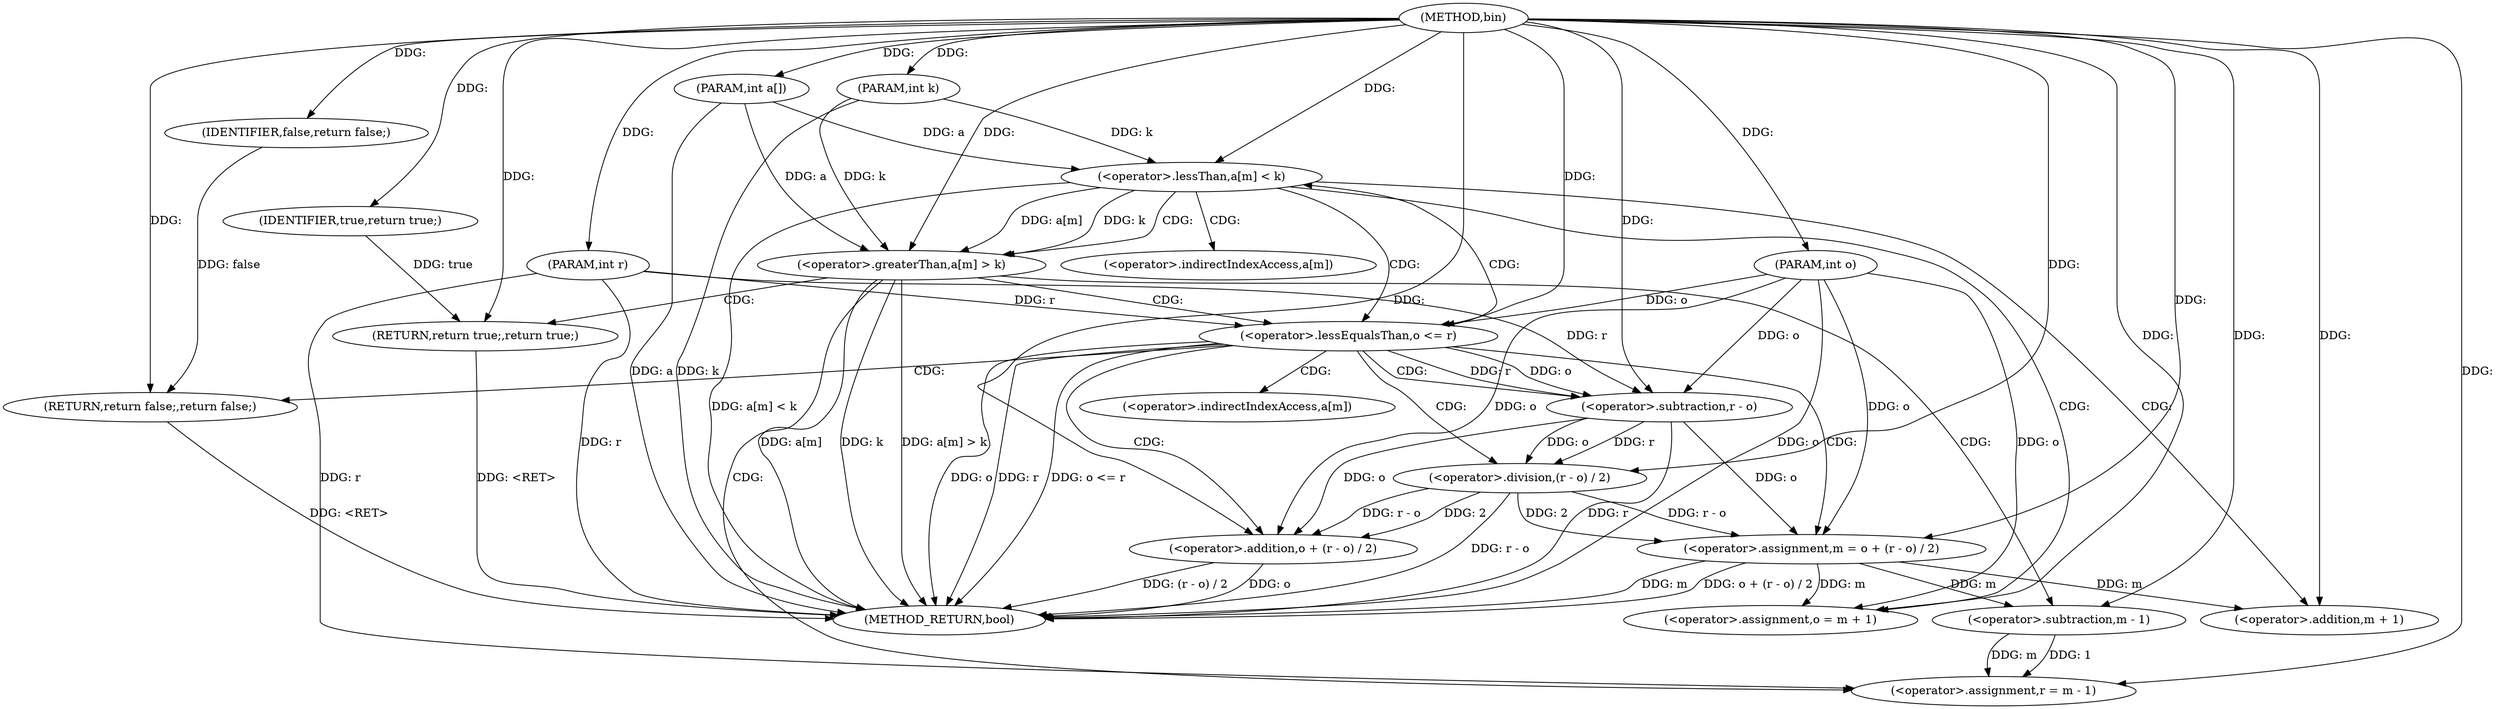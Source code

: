 digraph "bin" {  
"1000108" [label = "(METHOD,bin)" ]
"1000160" [label = "(METHOD_RETURN,bool)" ]
"1000109" [label = "(PARAM,int a[])" ]
"1000110" [label = "(PARAM,int o)" ]
"1000111" [label = "(PARAM,int r)" ]
"1000112" [label = "(PARAM,int k)" ]
"1000158" [label = "(RETURN,return false;,return false;)" ]
"1000115" [label = "(<operator>.lessEqualsThan,o <= r)" ]
"1000159" [label = "(IDENTIFIER,false,return false;)" ]
"1000120" [label = "(<operator>.assignment,m = o + (r - o) / 2)" ]
"1000130" [label = "(<operator>.lessThan,a[m] < k)" ]
"1000122" [label = "(<operator>.addition,o + (r - o) / 2)" ]
"1000136" [label = "(<operator>.assignment,o = m + 1)" ]
"1000124" [label = "(<operator>.division,(r - o) / 2)" ]
"1000143" [label = "(<operator>.greaterThan,a[m] > k)" ]
"1000125" [label = "(<operator>.subtraction,r - o)" ]
"1000138" [label = "(<operator>.addition,m + 1)" ]
"1000149" [label = "(<operator>.assignment,r = m - 1)" ]
"1000156" [label = "(RETURN,return true;,return true;)" ]
"1000151" [label = "(<operator>.subtraction,m - 1)" ]
"1000157" [label = "(IDENTIFIER,true,return true;)" ]
"1000131" [label = "(<operator>.indirectIndexAccess,a[m])" ]
"1000144" [label = "(<operator>.indirectIndexAccess,a[m])" ]
  "1000158" -> "1000160"  [ label = "DDG: <RET>"] 
  "1000109" -> "1000160"  [ label = "DDG: a"] 
  "1000110" -> "1000160"  [ label = "DDG: o"] 
  "1000111" -> "1000160"  [ label = "DDG: r"] 
  "1000112" -> "1000160"  [ label = "DDG: k"] 
  "1000115" -> "1000160"  [ label = "DDG: o"] 
  "1000115" -> "1000160"  [ label = "DDG: r"] 
  "1000115" -> "1000160"  [ label = "DDG: o <= r"] 
  "1000120" -> "1000160"  [ label = "DDG: m"] 
  "1000122" -> "1000160"  [ label = "DDG: o"] 
  "1000125" -> "1000160"  [ label = "DDG: r"] 
  "1000124" -> "1000160"  [ label = "DDG: r - o"] 
  "1000122" -> "1000160"  [ label = "DDG: (r - o) / 2"] 
  "1000120" -> "1000160"  [ label = "DDG: o + (r - o) / 2"] 
  "1000130" -> "1000160"  [ label = "DDG: a[m] < k"] 
  "1000143" -> "1000160"  [ label = "DDG: a[m]"] 
  "1000143" -> "1000160"  [ label = "DDG: k"] 
  "1000143" -> "1000160"  [ label = "DDG: a[m] > k"] 
  "1000156" -> "1000160"  [ label = "DDG: <RET>"] 
  "1000108" -> "1000109"  [ label = "DDG: "] 
  "1000108" -> "1000110"  [ label = "DDG: "] 
  "1000108" -> "1000111"  [ label = "DDG: "] 
  "1000108" -> "1000112"  [ label = "DDG: "] 
  "1000159" -> "1000158"  [ label = "DDG: false"] 
  "1000108" -> "1000158"  [ label = "DDG: "] 
  "1000108" -> "1000159"  [ label = "DDG: "] 
  "1000110" -> "1000115"  [ label = "DDG: o"] 
  "1000108" -> "1000115"  [ label = "DDG: "] 
  "1000111" -> "1000115"  [ label = "DDG: r"] 
  "1000125" -> "1000120"  [ label = "DDG: o"] 
  "1000110" -> "1000120"  [ label = "DDG: o"] 
  "1000108" -> "1000120"  [ label = "DDG: "] 
  "1000124" -> "1000120"  [ label = "DDG: 2"] 
  "1000124" -> "1000120"  [ label = "DDG: r - o"] 
  "1000125" -> "1000122"  [ label = "DDG: o"] 
  "1000110" -> "1000122"  [ label = "DDG: o"] 
  "1000108" -> "1000122"  [ label = "DDG: "] 
  "1000124" -> "1000122"  [ label = "DDG: 2"] 
  "1000124" -> "1000122"  [ label = "DDG: r - o"] 
  "1000109" -> "1000130"  [ label = "DDG: a"] 
  "1000112" -> "1000130"  [ label = "DDG: k"] 
  "1000108" -> "1000130"  [ label = "DDG: "] 
  "1000120" -> "1000136"  [ label = "DDG: m"] 
  "1000108" -> "1000136"  [ label = "DDG: "] 
  "1000125" -> "1000124"  [ label = "DDG: o"] 
  "1000125" -> "1000124"  [ label = "DDG: r"] 
  "1000108" -> "1000124"  [ label = "DDG: "] 
  "1000110" -> "1000136"  [ label = "DDG: o"] 
  "1000115" -> "1000125"  [ label = "DDG: r"] 
  "1000111" -> "1000125"  [ label = "DDG: r"] 
  "1000108" -> "1000125"  [ label = "DDG: "] 
  "1000115" -> "1000125"  [ label = "DDG: o"] 
  "1000110" -> "1000125"  [ label = "DDG: o"] 
  "1000120" -> "1000138"  [ label = "DDG: m"] 
  "1000108" -> "1000138"  [ label = "DDG: "] 
  "1000130" -> "1000143"  [ label = "DDG: a[m]"] 
  "1000109" -> "1000143"  [ label = "DDG: a"] 
  "1000130" -> "1000143"  [ label = "DDG: k"] 
  "1000112" -> "1000143"  [ label = "DDG: k"] 
  "1000108" -> "1000143"  [ label = "DDG: "] 
  "1000151" -> "1000149"  [ label = "DDG: 1"] 
  "1000151" -> "1000149"  [ label = "DDG: m"] 
  "1000111" -> "1000149"  [ label = "DDG: r"] 
  "1000108" -> "1000149"  [ label = "DDG: "] 
  "1000157" -> "1000156"  [ label = "DDG: true"] 
  "1000108" -> "1000156"  [ label = "DDG: "] 
  "1000120" -> "1000151"  [ label = "DDG: m"] 
  "1000108" -> "1000151"  [ label = "DDG: "] 
  "1000108" -> "1000157"  [ label = "DDG: "] 
  "1000115" -> "1000125"  [ label = "CDG: "] 
  "1000115" -> "1000131"  [ label = "CDG: "] 
  "1000115" -> "1000120"  [ label = "CDG: "] 
  "1000115" -> "1000158"  [ label = "CDG: "] 
  "1000115" -> "1000124"  [ label = "CDG: "] 
  "1000115" -> "1000130"  [ label = "CDG: "] 
  "1000115" -> "1000122"  [ label = "CDG: "] 
  "1000130" -> "1000143"  [ label = "CDG: "] 
  "1000130" -> "1000115"  [ label = "CDG: "] 
  "1000130" -> "1000136"  [ label = "CDG: "] 
  "1000130" -> "1000144"  [ label = "CDG: "] 
  "1000130" -> "1000138"  [ label = "CDG: "] 
  "1000143" -> "1000156"  [ label = "CDG: "] 
  "1000143" -> "1000151"  [ label = "CDG: "] 
  "1000143" -> "1000115"  [ label = "CDG: "] 
  "1000143" -> "1000149"  [ label = "CDG: "] 
}
